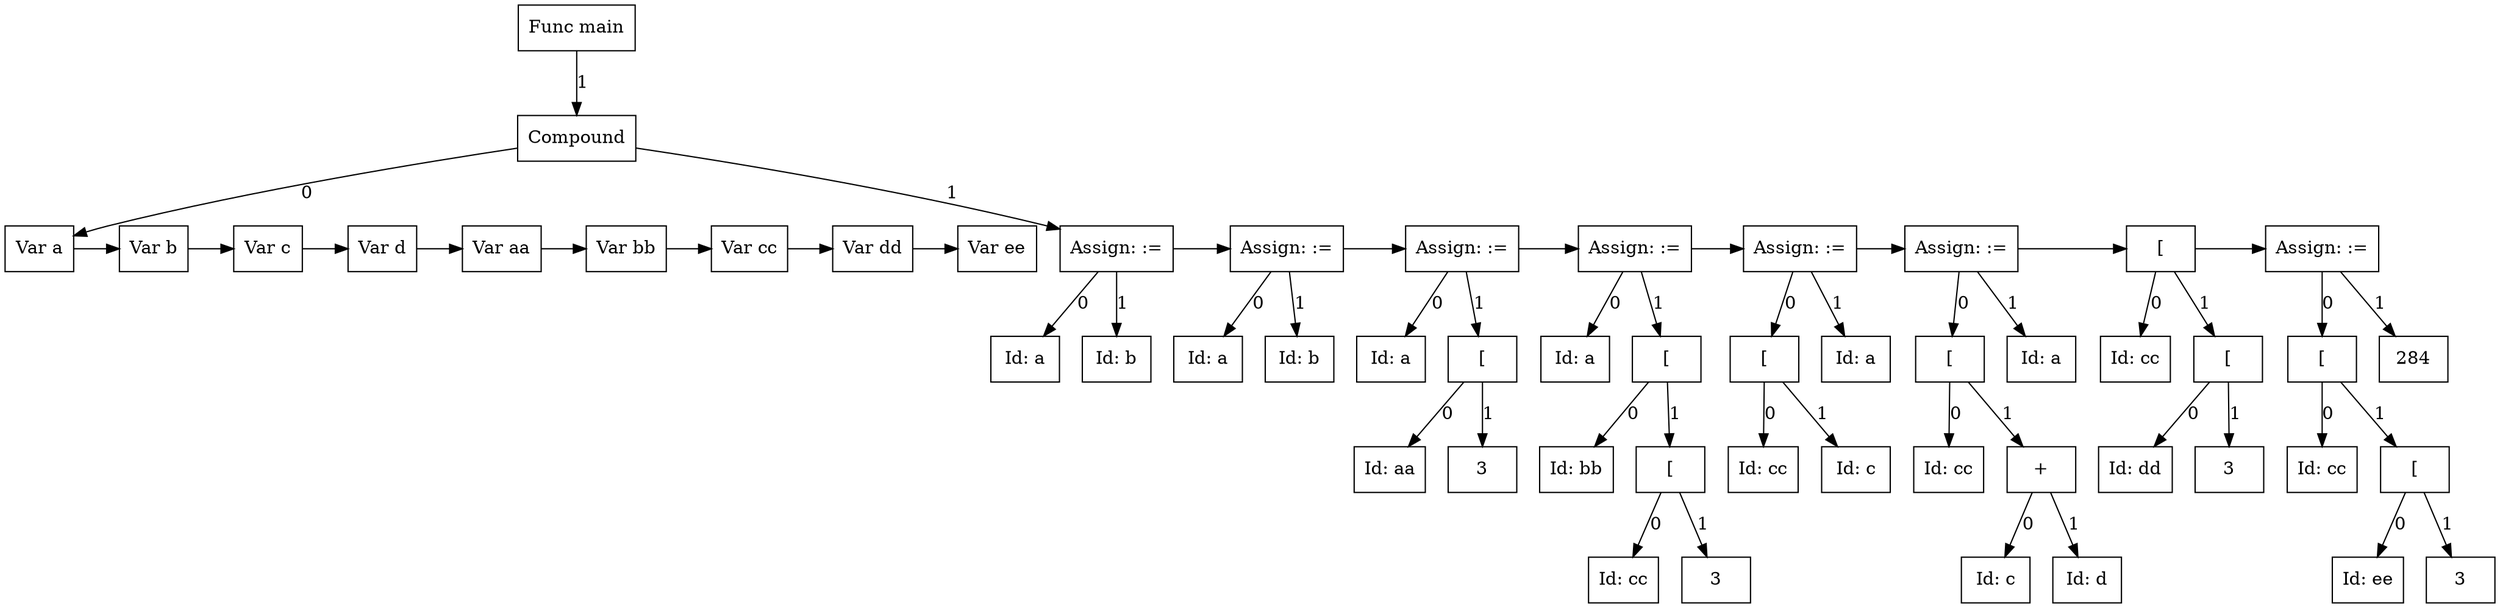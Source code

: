 digraph G {
node52 [label="Func main"; shape=box];
subgraph childNames_52 {
rankdir="LR"; rank="same"; ordering=out
node51 [label="Compound"; shape=box];
}

subgraph childPtrs_52 {
rankdir="TB";
node52 -> node51 [label="1"];
}

subgraph childNames_51 {
rankdir="LR"; rank="same"; ordering=out
node0 [label="Var a"; shape=box];
node11 [label="Assign: :="; shape=box];
}

subgraph childPtrs_51 {
rankdir="TB";
node51 -> node0 [label="0"];
node51 -> node11 [label="1"];
}

subgraph SibNames_0 {
rankdir="LR"; rank="same";
node0 [label="Var a"; shape=box];
node1 [label="Var b"; shape=box];
node2 [label="Var c"; shape=box];
node3 [label="Var d"; shape=box];
node4 [label="Var aa"; shape=box];
node5 [label="Var bb"; shape=box];
node6 [label="Var cc"; shape=box];
node7 [label="Var dd"; shape=box];
node8 [label="Var ee"; shape=box];
}

subgraph SibPtrs_0 {
rankdir="LR";
node0 -> node1;
node1 -> node2;
node2 -> node3;
node3 -> node4;
node4 -> node5;
node5 -> node6;
node6 -> node7;
node7 -> node8;
}

subgraph childNames_11 {
rankdir="LR"; rank="same"; ordering=out
node9 [label="Id: a"; shape=box];
node10 [label="Id: b"; shape=box];
}

subgraph childPtrs_11 {
rankdir="TB";
node11 -> node9 [label="0"];
node11 -> node10 [label="1"];
}

subgraph SibNames_11 {
rankdir="LR"; rank="same";
node11 [label="Assign: :="; shape=box];
node14 [label="Assign: :="; shape=box];
node19 [label="Assign: :="; shape=box];
node26 [label="Assign: :="; shape=box];
node31 [label="Assign: :="; shape=box];
node38 [label="Assign: :="; shape=box];
node42 [label="["; shape=box];
node50 [label="Assign: :="; shape=box];
}

subgraph SibPtrs_11 {
rankdir="LR";
node11 -> node14;
node14 -> node19;
node19 -> node26;
node26 -> node31;
node31 -> node38;
node38 -> node42;
node42 -> node50;
}

subgraph childNames_14 {
rankdir="LR"; rank="same"; ordering=out
node12 [label="Id: a"; shape=box];
node13 [label="Id: b"; shape=box];
}

subgraph childPtrs_14 {
rankdir="TB";
node14 -> node12 [label="0"];
node14 -> node13 [label="1"];
}

subgraph childNames_19 {
rankdir="LR"; rank="same"; ordering=out
node15 [label="Id: a"; shape=box];
node17 [label="["; shape=box];
}

subgraph childPtrs_19 {
rankdir="TB";
node19 -> node15 [label="0"];
node19 -> node17 [label="1"];
}

subgraph childNames_17 {
rankdir="LR"; rank="same"; ordering=out
node18 [label="Id: aa"; shape=box];
node16 [label="3"; shape=box];
}

subgraph childPtrs_17 {
rankdir="TB";
node17 -> node18 [label="0"];
node17 -> node16 [label="1"];
}

subgraph childNames_26 {
rankdir="LR"; rank="same"; ordering=out
node20 [label="Id: a"; shape=box];
node24 [label="["; shape=box];
}

subgraph childPtrs_26 {
rankdir="TB";
node26 -> node20 [label="0"];
node26 -> node24 [label="1"];
}

subgraph childNames_24 {
rankdir="LR"; rank="same"; ordering=out
node25 [label="Id: bb"; shape=box];
node22 [label="["; shape=box];
}

subgraph childPtrs_24 {
rankdir="TB";
node24 -> node25 [label="0"];
node24 -> node22 [label="1"];
}

subgraph childNames_22 {
rankdir="LR"; rank="same"; ordering=out
node23 [label="Id: cc"; shape=box];
node21 [label="3"; shape=box];
}

subgraph childPtrs_22 {
rankdir="TB";
node22 -> node23 [label="0"];
node22 -> node21 [label="1"];
}

subgraph childNames_31 {
rankdir="LR"; rank="same"; ordering=out
node28 [label="["; shape=box];
node30 [label="Id: a"; shape=box];
}

subgraph childPtrs_31 {
rankdir="TB";
node31 -> node28 [label="0"];
node31 -> node30 [label="1"];
}

subgraph childNames_28 {
rankdir="LR"; rank="same"; ordering=out
node29 [label="Id: cc"; shape=box];
node27 [label="Id: c"; shape=box];
}

subgraph childPtrs_28 {
rankdir="TB";
node28 -> node29 [label="0"];
node28 -> node27 [label="1"];
}

subgraph childNames_38 {
rankdir="LR"; rank="same"; ordering=out
node35 [label="["; shape=box];
node37 [label="Id: a"; shape=box];
}

subgraph childPtrs_38 {
rankdir="TB";
node38 -> node35 [label="0"];
node38 -> node37 [label="1"];
}

subgraph childNames_35 {
rankdir="LR"; rank="same"; ordering=out
node36 [label="Id: cc"; shape=box];
node34 [label="+"; shape=box];
}

subgraph childPtrs_35 {
rankdir="TB";
node35 -> node36 [label="0"];
node35 -> node34 [label="1"];
}

subgraph childNames_34 {
rankdir="LR"; rank="same"; ordering=out
node32 [label="Id: c"; shape=box];
node33 [label="Id: d"; shape=box];
}

subgraph childPtrs_34 {
rankdir="TB";
node34 -> node32 [label="0"];
node34 -> node33 [label="1"];
}

subgraph childNames_42 {
rankdir="LR"; rank="same"; ordering=out
node43 [label="Id: cc"; shape=box];
node40 [label="["; shape=box];
}

subgraph childPtrs_42 {
rankdir="TB";
node42 -> node43 [label="0"];
node42 -> node40 [label="1"];
}

subgraph childNames_40 {
rankdir="LR"; rank="same"; ordering=out
node41 [label="Id: dd"; shape=box];
node39 [label="3"; shape=box];
}

subgraph childPtrs_40 {
rankdir="TB";
node40 -> node41 [label="0"];
node40 -> node39 [label="1"];
}

subgraph childNames_50 {
rankdir="LR"; rank="same"; ordering=out
node47 [label="["; shape=box];
node49 [label="284"; shape=box];
}

subgraph childPtrs_50 {
rankdir="TB";
node50 -> node47 [label="0"];
node50 -> node49 [label="1"];
}

subgraph childNames_47 {
rankdir="LR"; rank="same"; ordering=out
node48 [label="Id: cc"; shape=box];
node45 [label="["; shape=box];
}

subgraph childPtrs_47 {
rankdir="TB";
node47 -> node48 [label="0"];
node47 -> node45 [label="1"];
}

subgraph childNames_45 {
rankdir="LR"; rank="same"; ordering=out
node46 [label="Id: ee"; shape=box];
node44 [label="3"; shape=box];
}

subgraph childPtrs_45 {
rankdir="TB";
node45 -> node46 [label="0"];
node45 -> node44 [label="1"];
}

}
